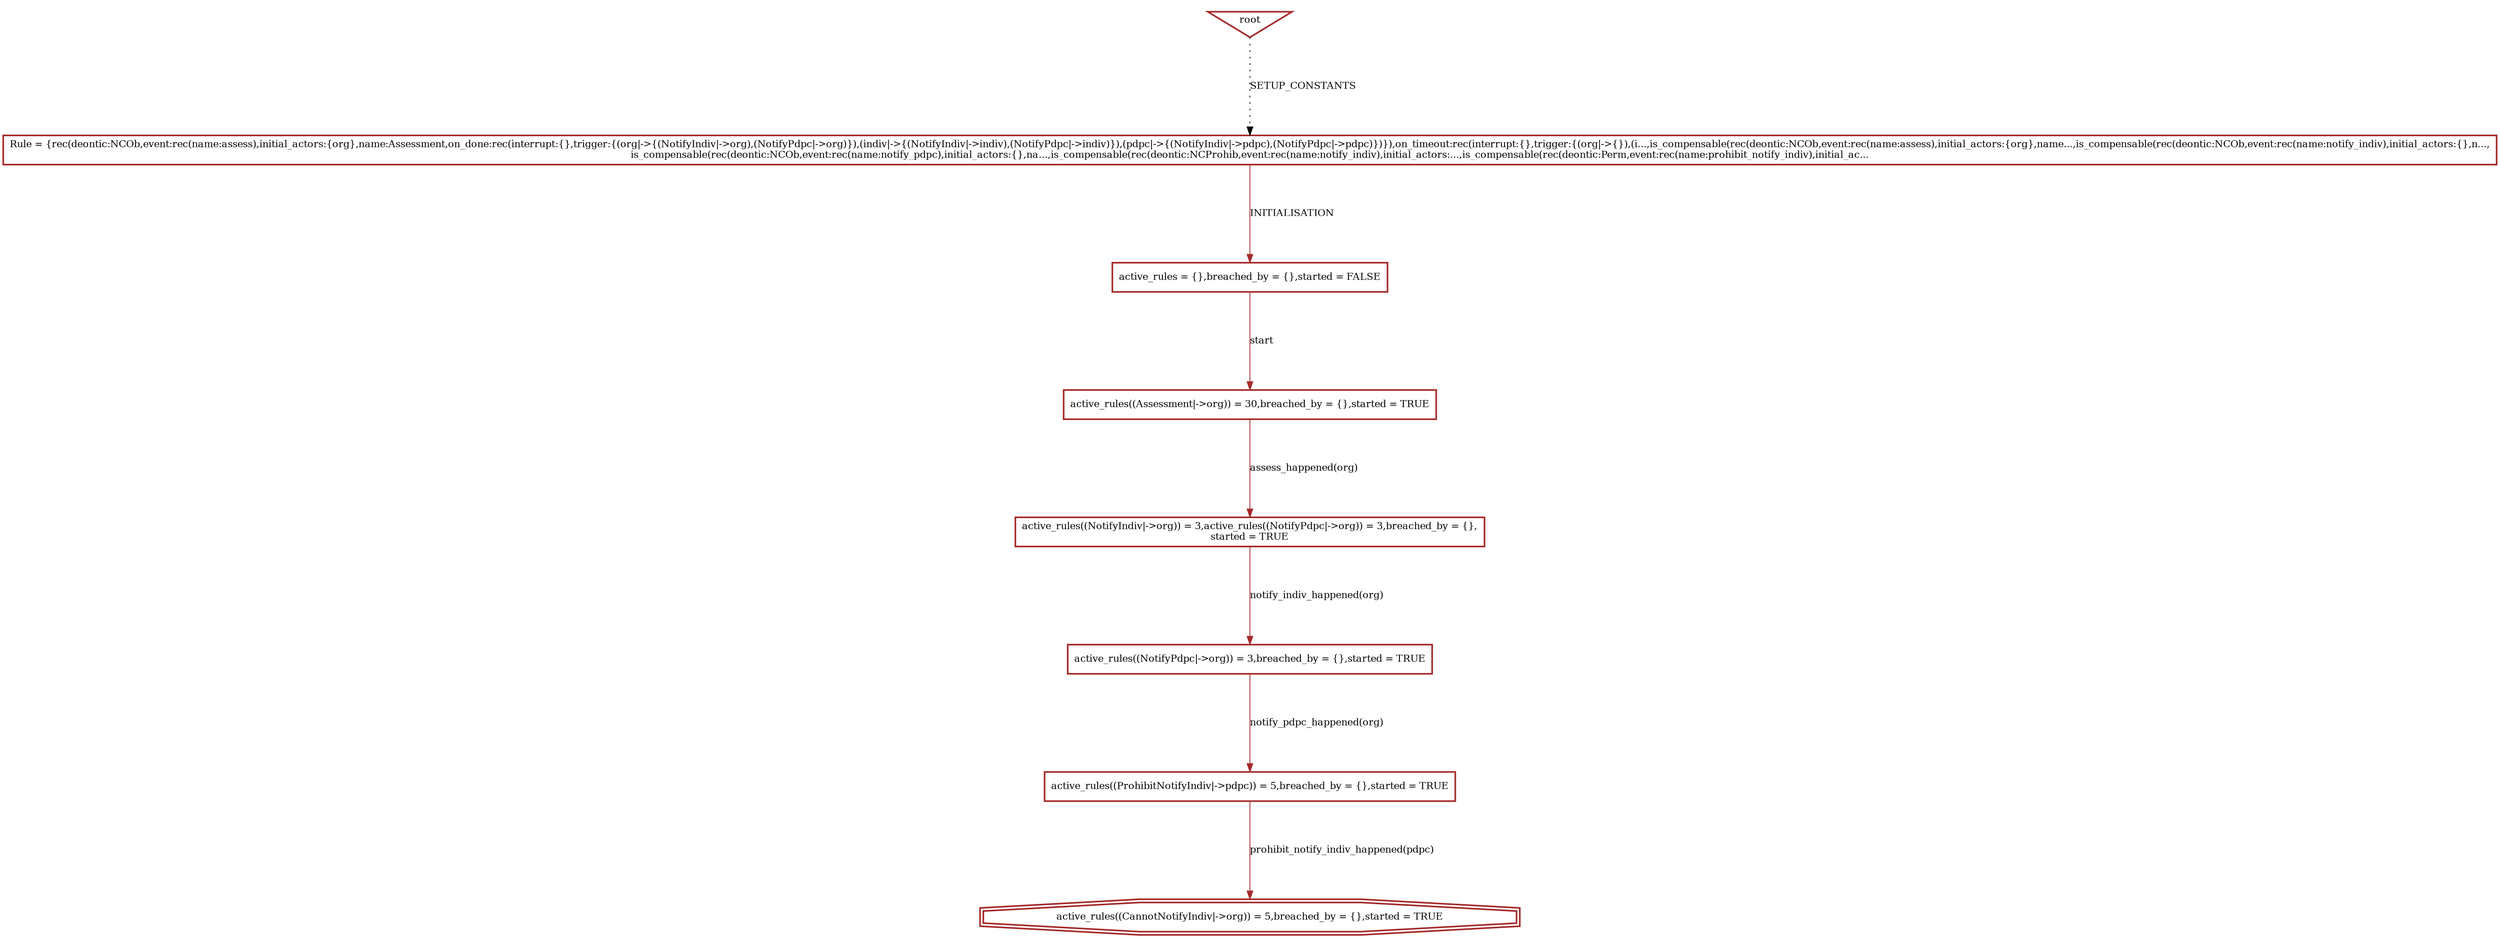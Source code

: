digraph history {
graph [nodesep=1.5, ranksep=1.5];
0 [shape=box, color="brown", fontsize=12, penwidth=2, label="Rule = \{rec(deontic:NCOb,event:rec(name:assess),initial_actors:\{org\},name:Assessment,on_done:rec(interrupt:\{\},trigger:\{(org\|-\>\{(NotifyIndiv\|-\>org),(NotifyPdpc\|-\>org)\}),(indiv\|-\>\{(NotifyIndiv\|-\>indiv),(NotifyPdpc\|-\>indiv)\}),(pdpc\|-\>\{(NotifyIndiv\|-\>pdpc),(NotifyPdpc\|-\>pdpc)\})\}),on_timeout:rec(interrupt:\{\},trigger:\{(org\|-\>\{\}),(i...,is_compensable(rec(deontic:NCOb,event:rec(name:assess),initial_actors:\{org\},name...,is_compensable(rec(deontic:NCOb,event:rec(name:notify_indiv),initial_actors:\{\},n...,\nis_compensable(rec(deontic:NCOb,event:rec(name:notify_pdpc),initial_actors:\{\},na...,is_compensable(rec(deontic:NCProhib,event:rec(name:notify_indiv),initial_actors:...,is_compensable(rec(deontic:Perm,event:rec(name:prohibit_notify_indiv),initial_ac..."];

1 [shape=box, color="brown", fontsize=12, penwidth=2, label="active_rules = \{\},breached_by = \{\},started = FALSE"];

2 [shape=box, color="brown", fontsize=12, penwidth=2, label="active_rules((Assessment\|-\>org)) = 30,breached_by = \{\},started = TRUE"];

3 [shape=box, color="brown", fontsize=12, penwidth=2, label="active_rules((NotifyIndiv\|-\>org)) = 3,active_rules((NotifyPdpc\|-\>org)) = 3,breached_by = \{\},\nstarted = TRUE"];

5 [shape=box, color="brown", fontsize=12, penwidth=2, label="active_rules((NotifyPdpc\|-\>org)) = 3,breached_by = \{\},started = TRUE"];

9 [shape=box, color="brown", fontsize=12, penwidth=2, label="active_rules((ProhibitNotifyIndiv\|-\>pdpc)) = 5,breached_by = \{\},started = TRUE"];

11 [shape=doubleoctagon, color="brown", fontsize=12, penwidth=2, label="active_rules((CannotNotifyIndiv\|-\>org)) = 5,breached_by = \{\},started = TRUE"];

root [shape=invtriangle, color="brown", fontsize=12, penwidth=2, label="root"];

root -> 0 [style = dotted, color = black, label="SETUP_CONSTANTS", fontsize=12];

0 -> 1 [color = "brown", label="INITIALISATION", fontsize=12];

1 -> 2 [color = "brown", label="start", fontsize=12];

2 -> 3 [color = "brown", label="assess_happened(org)", fontsize=12];

3 -> 5 [color = "brown", label="notify_indiv_happened(org)", fontsize=12];

5 -> 9 [color = "brown", label="notify_pdpc_happened(org)", fontsize=12];

9 -> 11 [color = "brown", label="prohibit_notify_indiv_happened(pdpc)", fontsize=12];

}
